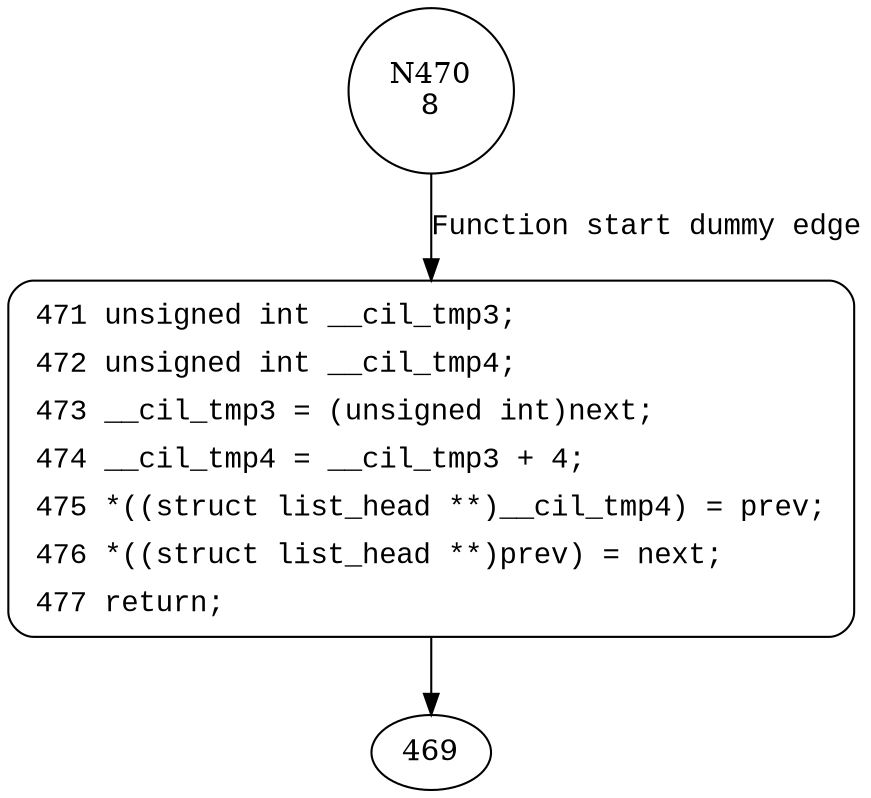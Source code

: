 digraph __list_del {
470 [shape="circle" label="N470\n8"]
471 [shape="circle" label="N471\n7"]
471 [style="filled,bold" penwidth="1" fillcolor="white" fontname="Courier New" shape="Mrecord" label=<<table border="0" cellborder="0" cellpadding="3" bgcolor="white"><tr><td align="right">471</td><td align="left">unsigned int __cil_tmp3;</td></tr><tr><td align="right">472</td><td align="left">unsigned int __cil_tmp4;</td></tr><tr><td align="right">473</td><td align="left">__cil_tmp3 = (unsigned int)next;</td></tr><tr><td align="right">474</td><td align="left">__cil_tmp4 = __cil_tmp3 + 4;</td></tr><tr><td align="right">475</td><td align="left">*((struct list_head **)__cil_tmp4) = prev;</td></tr><tr><td align="right">476</td><td align="left">*((struct list_head **)prev) = next;</td></tr><tr><td align="right">477</td><td align="left">return;</td></tr></table>>]
471 -> 469[label=""]
470 -> 471 [label="Function start dummy edge" fontname="Courier New"]
}